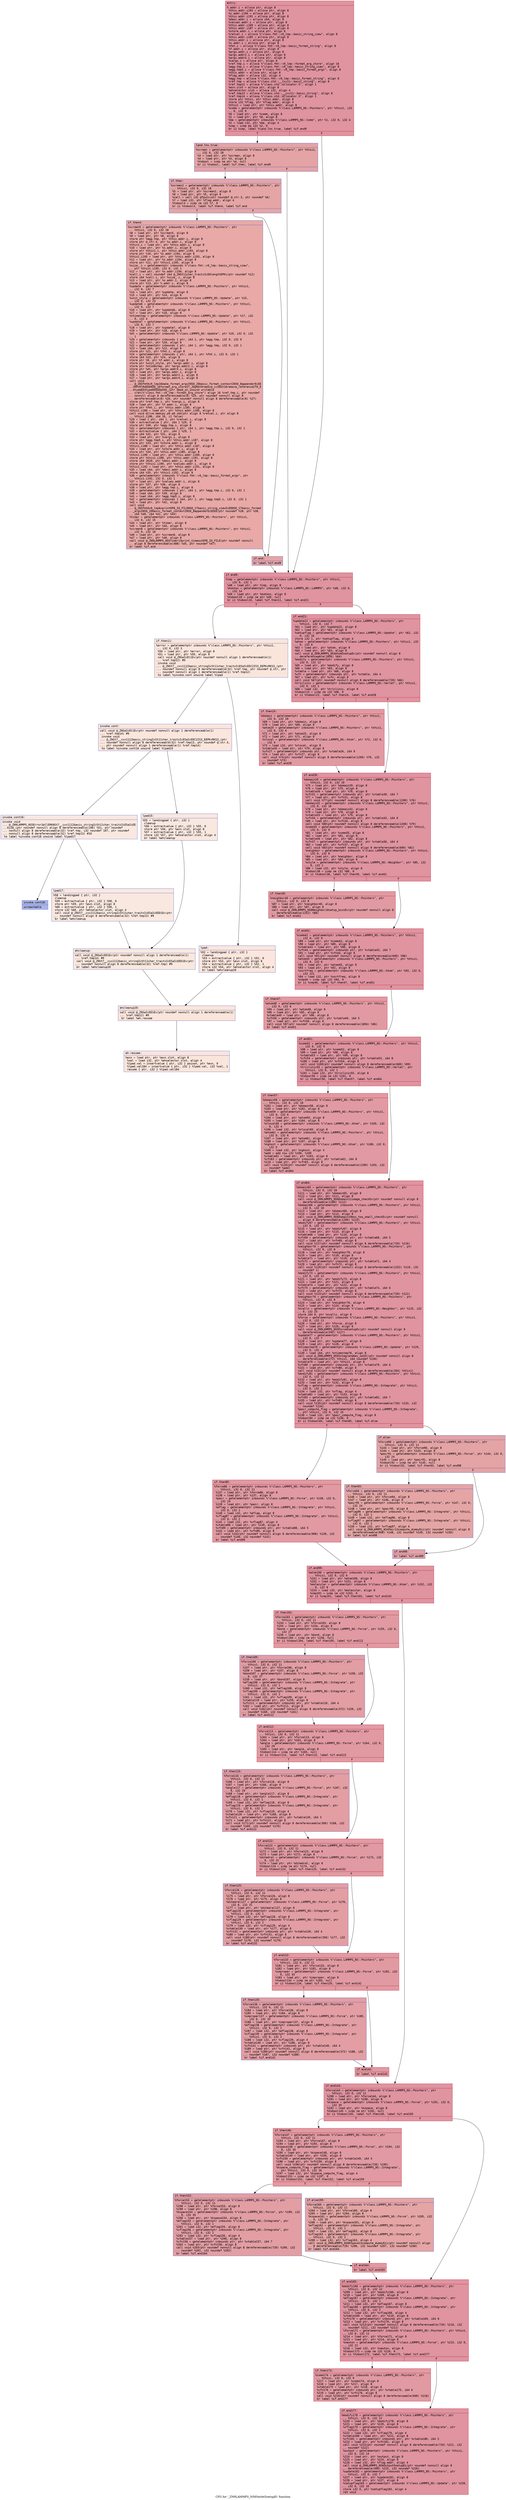 digraph "CFG for '_ZN9LAMMPS_NS6Verlet5setupEi' function" {
	label="CFG for '_ZN9LAMMPS_NS6Verlet5setupEi' function";

	Node0x55f56125e500 [shape=record,color="#b70d28ff", style=filled, fillcolor="#b70d2870" fontname="Courier",label="{entry:\l|  %.addr.i = alloca ptr, align 8\l  %this.addr.i193 = alloca ptr, align 8\l  %s.addr.i194 = alloca ptr, align 8\l  %this.addr.i191 = alloca ptr, align 8\l  %desc.addr.i = alloca i64, align 8\l  %values.addr.i = alloca ptr, align 8\l  %this.addr.i189 = alloca ptr, align 8\l  %this.addr.i187 = alloca ptr, align 8\l  %store.addr.i = alloca ptr, align 8\l  %retval.i = alloca %\"class.fmt::v9_lmp::basic_string_view\", align 8\l  %this.addr.i185 = alloca ptr, align 8\l  %this.addr.i = alloca ptr, align 8\l  %s.addr.i = alloca ptr, align 8\l  %fmt.i = alloca %\"class.fmt::v9_lmp::basic_format_string\", align 8\l  %f.addr.i = alloca ptr, align 8\l  %args.addr.i = alloca ptr, align 8\l  %args.addr2.i = alloca ptr, align 8\l  %args.addr4.i = alloca ptr, align 8\l  %vargs.i = alloca ptr, align 8\l  %ref.tmp.i = alloca %\"class.fmt::v9_lmp::format_arg_store\", align 16\l  %agg.tmp.i = alloca %\"class.fmt::v9_lmp::basic_string_view\", align 8\l  %agg.tmp5.i = alloca %\"class.fmt::v9_lmp::basic_format_args\", align 8\l  %this.addr = alloca ptr, align 8\l  %flag.addr = alloca i32, align 4\l  %agg.tmp = alloca %\"class.fmt::v9_lmp::basic_format_string\", align 8\l  %ref.tmp = alloca %\"class.std::__cxx11::basic_string\", align 8\l  %ref.tmp12 = alloca %\"class.std::allocator.5\", align 1\l  %exn.slot = alloca ptr, align 8\l  %ehselector.slot = alloca i32, align 4\l  %ref.tmp13 = alloca %\"class.std::__cxx11::basic_string\", align 8\l  %ref.tmp14 = alloca %\"class.std::allocator.5\", align 1\l  store ptr %this, ptr %this.addr, align 8\l  store i32 %flag, ptr %flag.addr, align 4\l  %this1 = load ptr, ptr %this.addr, align 8\l  %comm = getelementptr inbounds %\"class.LAMMPS_NS::Pointers\", ptr %this1, i32\l... 0, i32 9\l  %0 = load ptr, ptr %comm, align 8\l  %1 = load ptr, ptr %0, align 8\l  %me = getelementptr inbounds %\"class.LAMMPS_NS::Comm\", ptr %1, i32 0, i32 4\l  %2 = load i32, ptr %me, align 4\l  %cmp = icmp eq i32 %2, 0\l  br i1 %cmp, label %land.lhs.true, label %if.end9\l|{<s0>T|<s1>F}}"];
	Node0x55f56125e500:s0 -> Node0x55f561269cb0[tooltip="entry -> land.lhs.true\nProbability 37.50%" ];
	Node0x55f56125e500:s1 -> Node0x55f561269d30[tooltip="entry -> if.end9\nProbability 62.50%" ];
	Node0x55f561269cb0 [shape=record,color="#3d50c3ff", style=filled, fillcolor="#c32e3170" fontname="Courier",label="{land.lhs.true:\l|  %screen = getelementptr inbounds %\"class.LAMMPS_NS::Pointers\", ptr %this1,\l... i32 0, i32 18\l  %3 = load ptr, ptr %screen, align 8\l  %4 = load ptr, ptr %3, align 8\l  %tobool = icmp ne ptr %4, null\l  br i1 %tobool, label %if.then, label %if.end9\l|{<s0>T|<s1>F}}"];
	Node0x55f561269cb0:s0 -> Node0x55f56126a110[tooltip="land.lhs.true -> if.then\nProbability 62.50%" ];
	Node0x55f561269cb0:s1 -> Node0x55f561269d30[tooltip="land.lhs.true -> if.end9\nProbability 37.50%" ];
	Node0x55f56126a110 [shape=record,color="#3d50c3ff", style=filled, fillcolor="#c5333470" fontname="Courier",label="{if.then:\l|  %screen2 = getelementptr inbounds %\"class.LAMMPS_NS::Pointers\", ptr\l... %this1, i32 0, i32 18\l  %5 = load ptr, ptr %screen2, align 8\l  %6 = load ptr, ptr %5, align 8\l  %call = call i32 @fputs(ptr noundef @.str.3, ptr noundef %6)\l  %7 = load i32, ptr %flag.addr, align 4\l  %tobool3 = icmp ne i32 %7, 0\l  br i1 %tobool3, label %if.then4, label %if.end\l|{<s0>T|<s1>F}}"];
	Node0x55f56126a110:s0 -> Node0x55f56126a6f0[tooltip="if.then -> if.then4\nProbability 62.50%" ];
	Node0x55f56126a110:s1 -> Node0x55f56126a770[tooltip="if.then -> if.end\nProbability 37.50%" ];
	Node0x55f56126a6f0 [shape=record,color="#3d50c3ff", style=filled, fillcolor="#ca3b3770" fontname="Courier",label="{if.then4:\l|  %screen5 = getelementptr inbounds %\"class.LAMMPS_NS::Pointers\", ptr\l... %this1, i32 0, i32 18\l  %8 = load ptr, ptr %screen5, align 8\l  %9 = load ptr, ptr %8, align 8\l  store ptr %agg.tmp, ptr %this.addr.i, align 8\l  store ptr @.str.4, ptr %s.addr.i, align 8\l  %this1.i = load ptr, ptr %this.addr.i, align 8\l  %10 = load ptr, ptr %s.addr.i, align 8\l  store ptr %this1.i, ptr %this.addr.i193, align 8\l  store ptr %10, ptr %s.addr.i194, align 8\l  %this1.i195 = load ptr, ptr %this.addr.i193, align 8\l  %11 = load ptr, ptr %s.addr.i194, align 8\l  store ptr %11, ptr %this1.i195, align 8\l  %size_.i = getelementptr inbounds %\"class.fmt::v9_lmp::basic_string_view\",\l... ptr %this1.i195, i32 0, i32 1\l  %12 = load ptr, ptr %s.addr.i194, align 8\l  %call.i = call noundef i64 @_ZNSt11char_traitsIcE6lengthEPKc(ptr noundef %12)\l  store i64 %call.i, ptr %size_.i, align 8\l  %13 = load ptr, ptr %s.addr.i, align 8\l  store ptr %13, ptr %.addr.i, align 8\l  %update = getelementptr inbounds %\"class.LAMMPS_NS::Pointers\", ptr %this1,\l... i32 0, i32 7\l  %14 = load ptr, ptr %update, align 8\l  %15 = load ptr, ptr %14, align 8\l  %unit_style = getelementptr inbounds %\"class.LAMMPS_NS::Update\", ptr %15,\l... i32 0, i32 23\l  %update6 = getelementptr inbounds %\"class.LAMMPS_NS::Pointers\", ptr %this1,\l... i32 0, i32 7\l  %16 = load ptr, ptr %update6, align 8\l  %17 = load ptr, ptr %16, align 8\l  %ntimestep = getelementptr inbounds %\"class.LAMMPS_NS::Update\", ptr %17, i32\l... 0, i32 4\l  %update7 = getelementptr inbounds %\"class.LAMMPS_NS::Pointers\", ptr %this1,\l... i32 0, i32 7\l  %18 = load ptr, ptr %update7, align 8\l  %19 = load ptr, ptr %18, align 8\l  %dt = getelementptr inbounds %\"class.LAMMPS_NS::Update\", ptr %19, i32 0, i32\l... 1\l  %20 = getelementptr inbounds \{ ptr, i64 \}, ptr %agg.tmp, i32 0, i32 0\l  %21 = load ptr, ptr %20, align 8\l  %22 = getelementptr inbounds \{ ptr, i64 \}, ptr %agg.tmp, i32 0, i32 1\l  %23 = load i64, ptr %22, align 8\l  store ptr %21, ptr %fmt.i, align 8\l  %24 = getelementptr inbounds \{ ptr, i64 \}, ptr %fmt.i, i32 0, i32 1\l  store i64 %23, ptr %24, align 8\l  store ptr %9, ptr %f.addr.i, align 8\l  store ptr %unit_style, ptr %args.addr.i, align 8\l  store ptr %ntimestep, ptr %args.addr2.i, align 8\l  store ptr %dt, ptr %args.addr4.i, align 8\l  %25 = load ptr, ptr %args.addr.i, align 8\l  %26 = load ptr, ptr %args.addr2.i, align 8\l  %27 = load ptr, ptr %args.addr4.i, align 8\l  call void\l... @_ZN3fmt6v9_lmp16make_format_argsINS0_20basic_format_contextINS0_8appenderEcEE\l...JRPcRlRdEEENS0_16format_arg_storeIT_JDpNSt9remove_cvINSt16remove_referenceIT0_E\l...4typeEE4typeEEEEDpOSD_(ptr dead_on_unwind writable\l... sret(%\"class.fmt::v9_lmp::format_arg_store\") align 16 %ref.tmp.i, ptr noundef\l... nonnull align 8 dereferenceable(8) %25, ptr noundef nonnull align 8\l... dereferenceable(8) %26, ptr noundef nonnull align 8 dereferenceable(8) %27)\l  store ptr %ref.tmp.i, ptr %vargs.i, align 8\l  %28 = load ptr, ptr %f.addr.i, align 8\l  store ptr %fmt.i, ptr %this.addr.i185, align 8\l  %this1.i186 = load ptr, ptr %this.addr.i185, align 8\l  call void @llvm.memcpy.p0.p0.i64(ptr align 8 %retval.i, ptr align 8\l... %this1.i186, i64 16, i1 false)\l  %29 = load \{ ptr, i64 \}, ptr %retval.i, align 8\l  %30 = extractvalue \{ ptr, i64 \} %29, 0\l  store ptr %30, ptr %agg.tmp.i, align 8\l  %31 = getelementptr inbounds \{ ptr, i64 \}, ptr %agg.tmp.i, i32 0, i32 1\l  %32 = extractvalue \{ ptr, i64 \} %29, 1\l  store i64 %32, ptr %31, align 8\l  %33 = load ptr, ptr %vargs.i, align 8\l  store ptr %agg.tmp5.i, ptr %this.addr.i187, align 8\l  store ptr %33, ptr %store.addr.i, align 8\l  %this1.i188 = load ptr, ptr %this.addr.i187, align 8\l  %34 = load ptr, ptr %store.addr.i, align 8\l  store ptr %34, ptr %this.addr.i189, align 8\l  %this1.i190 = load ptr, ptr %this.addr.i189, align 8\l  store ptr %this1.i188, ptr %this.addr.i191, align 8\l  store i64 2620, ptr %desc.addr.i, align 8\l  store ptr %this1.i190, ptr %values.addr.i, align 8\l  %this1.i192 = load ptr, ptr %this.addr.i191, align 8\l  %35 = load i64, ptr %desc.addr.i, align 8\l  store i64 %35, ptr %this1.i192, align 8\l  %36 = getelementptr inbounds %\"class.fmt::v9_lmp::basic_format_args\", ptr\l... %this1.i192, i32 0, i32 1\l  %37 = load ptr, ptr %values.addr.i, align 8\l  store ptr %37, ptr %36, align 8\l  %38 = load ptr, ptr %agg.tmp.i, align 8\l  %39 = getelementptr inbounds \{ ptr, i64 \}, ptr %agg.tmp.i, i32 0, i32 1\l  %40 = load i64, ptr %39, align 8\l  %41 = load i64, ptr %agg.tmp5.i, align 8\l  %42 = getelementptr inbounds \{ i64, ptr \}, ptr %agg.tmp5.i, i32 0, i32 1\l  %43 = load ptr, ptr %42, align 8\l  call void\l... @_ZN3fmt6v9_lmp6vprintEP8_IO_FILENS0_17basic_string_viewIcEENS0_17basic_format\l..._argsINS0_20basic_format_contextINS0_8appenderEcEEEE(ptr noundef %28, ptr %38,\l... i64 %40, i64 %41, ptr %43)\l  %timer = getelementptr inbounds %\"class.LAMMPS_NS::Pointers\", ptr %this1,\l... i32 0, i32 15\l  %44 = load ptr, ptr %timer, align 8\l  %45 = load ptr, ptr %44, align 8\l  %screen8 = getelementptr inbounds %\"class.LAMMPS_NS::Pointers\", ptr %this1,\l... i32 0, i32 18\l  %46 = load ptr, ptr %screen8, align 8\l  %47 = load ptr, ptr %46, align 8\l  call void @_ZN9LAMMPS_NS5Timer13print_timeoutEP8_IO_FILE(ptr noundef nonnull\l... align 8 dereferenceable(488) %45, ptr noundef %47)\l  br label %if.end\l}"];
	Node0x55f56126a6f0 -> Node0x55f56126a770[tooltip="if.then4 -> if.end\nProbability 100.00%" ];
	Node0x55f56126a770 [shape=record,color="#3d50c3ff", style=filled, fillcolor="#c5333470" fontname="Courier",label="{if.end:\l|  br label %if.end9\l}"];
	Node0x55f56126a770 -> Node0x55f561269d30[tooltip="if.end -> if.end9\nProbability 100.00%" ];
	Node0x55f561269d30 [shape=record,color="#b70d28ff", style=filled, fillcolor="#b70d2870" fontname="Courier",label="{if.end9:\l|  %lmp = getelementptr inbounds %\"class.LAMMPS_NS::Pointers\", ptr %this1,\l... i32 0, i32 1\l  %48 = load ptr, ptr %lmp, align 8\l  %kokkos = getelementptr inbounds %\"class.LAMMPS_NS::LAMMPS\", ptr %48, i32 0,\l... i32 14\l  %49 = load ptr, ptr %kokkos, align 8\l  %tobool10 = icmp ne ptr %49, null\l  br i1 %tobool10, label %if.then11, label %if.end21\l|{<s0>T|<s1>F}}"];
	Node0x55f561269d30:s0 -> Node0x55f561270aa0[tooltip="if.end9 -> if.then11\nProbability 0.00%" ];
	Node0x55f561269d30:s1 -> Node0x55f561270b20[tooltip="if.end9 -> if.end21\nProbability 100.00%" ];
	Node0x55f561270aa0 [shape=record,color="#3d50c3ff", style=filled, fillcolor="#f4c5ad70" fontname="Courier",label="{if.then11:\l|  %error = getelementptr inbounds %\"class.LAMMPS_NS::Pointers\", ptr %this1,\l... i32 0, i32 3\l  %50 = load ptr, ptr %error, align 8\l  %51 = load ptr, ptr %50, align 8\l  call void @_ZNSaIcEC1Ev(ptr noundef nonnull align 1 dereferenceable(1)\l... %ref.tmp12) #9\l  invoke void\l... @_ZNSt7__cxx1112basic_stringIcSt11char_traitsIcESaIcEEC2IS3_EEPKcRKS3_(ptr\l... noundef nonnull align 8 dereferenceable(32) %ref.tmp, ptr noundef @.str, ptr\l... noundef nonnull align 1 dereferenceable(1) %ref.tmp12)\l          to label %invoke.cont unwind label %lpad\l}"];
	Node0x55f561270aa0 -> Node0x55f561270fb0[tooltip="if.then11 -> invoke.cont\nProbability 50.00%" ];
	Node0x55f561270aa0 -> Node0x55f561271030[tooltip="if.then11 -> lpad\nProbability 50.00%" ];
	Node0x55f561270fb0 [shape=record,color="#3d50c3ff", style=filled, fillcolor="#f3c7b170" fontname="Courier",label="{invoke.cont:\l|  call void @_ZNSaIcEC1Ev(ptr noundef nonnull align 1 dereferenceable(1)\l... %ref.tmp14) #9\l  invoke void\l... @_ZNSt7__cxx1112basic_stringIcSt11char_traitsIcESaIcEEC2IS3_EEPKcRKS3_(ptr\l... noundef nonnull align 8 dereferenceable(32) %ref.tmp13, ptr noundef @.str.5,\l... ptr noundef nonnull align 1 dereferenceable(1) %ref.tmp14)\l          to label %invoke.cont16 unwind label %lpad15\l}"];
	Node0x55f561270fb0 -> Node0x55f5612713b0[tooltip="invoke.cont -> invoke.cont16\nProbability 50.00%" ];
	Node0x55f561270fb0 -> Node0x55f561271400[tooltip="invoke.cont -> lpad15\nProbability 50.00%" ];
	Node0x55f5612713b0 [shape=record,color="#3d50c3ff", style=filled, fillcolor="#f1ccb870" fontname="Courier",label="{invoke.cont16:\l|  invoke void\l... @_ZN9LAMMPS_NS5Error3allERKNSt7__cxx1112basic_stringIcSt11char_traitsIcESaIcEE\l...EiS8_(ptr noundef nonnull align 8 dereferenceable(196) %51, ptr noundef\l... nonnull align 8 dereferenceable(32) %ref.tmp, i32 noundef 107, ptr noundef\l... nonnull align 8 dereferenceable(32) %ref.tmp13) #10\l          to label %invoke.cont18 unwind label %lpad17\l}"];
	Node0x55f5612713b0 -> Node0x55f561271360[tooltip="invoke.cont16 -> invoke.cont18\nProbability 0.00%" ];
	Node0x55f5612713b0 -> Node0x55f561271720[tooltip="invoke.cont16 -> lpad17\nProbability 100.00%" ];
	Node0x55f561271360 [shape=record,color="#3d50c3ff", style=filled, fillcolor="#4358cb70" fontname="Courier",label="{invoke.cont18:\l|  unreachable\l}"];
	Node0x55f561271030 [shape=record,color="#3d50c3ff", style=filled, fillcolor="#f3c7b170" fontname="Courier",label="{lpad:\l|  %52 = landingpad \{ ptr, i32 \}\l          cleanup\l  %53 = extractvalue \{ ptr, i32 \} %52, 0\l  store ptr %53, ptr %exn.slot, align 8\l  %54 = extractvalue \{ ptr, i32 \} %52, 1\l  store i32 %54, ptr %ehselector.slot, align 4\l  br label %ehcleanup20\l}"];
	Node0x55f561271030 -> Node0x55f561271dc0[tooltip="lpad -> ehcleanup20\nProbability 100.00%" ];
	Node0x55f561271400 [shape=record,color="#3d50c3ff", style=filled, fillcolor="#f1ccb870" fontname="Courier",label="{lpad15:\l|  %55 = landingpad \{ ptr, i32 \}\l          cleanup\l  %56 = extractvalue \{ ptr, i32 \} %55, 0\l  store ptr %56, ptr %exn.slot, align 8\l  %57 = extractvalue \{ ptr, i32 \} %55, 1\l  store i32 %57, ptr %ehselector.slot, align 4\l  br label %ehcleanup\l}"];
	Node0x55f561271400 -> Node0x55f561272110[tooltip="lpad15 -> ehcleanup\nProbability 100.00%" ];
	Node0x55f561271720 [shape=record,color="#3d50c3ff", style=filled, fillcolor="#f1ccb870" fontname="Courier",label="{lpad17:\l|  %58 = landingpad \{ ptr, i32 \}\l          cleanup\l  %59 = extractvalue \{ ptr, i32 \} %58, 0\l  store ptr %59, ptr %exn.slot, align 8\l  %60 = extractvalue \{ ptr, i32 \} %58, 1\l  store i32 %60, ptr %ehselector.slot, align 4\l  call void @_ZNSt7__cxx1112basic_stringIcSt11char_traitsIcESaIcEED1Ev(ptr\l... noundef nonnull align 8 dereferenceable(32) %ref.tmp13) #9\l  br label %ehcleanup\l}"];
	Node0x55f561271720 -> Node0x55f561272110[tooltip="lpad17 -> ehcleanup\nProbability 100.00%" ];
	Node0x55f561272110 [shape=record,color="#3d50c3ff", style=filled, fillcolor="#f2cab570" fontname="Courier",label="{ehcleanup:\l|  call void @_ZNSaIcED1Ev(ptr noundef nonnull align 1 dereferenceable(1)\l... %ref.tmp14) #9\l  call void @_ZNSt7__cxx1112basic_stringIcSt11char_traitsIcESaIcEED1Ev(ptr\l... noundef nonnull align 8 dereferenceable(32) %ref.tmp) #9\l  br label %ehcleanup20\l}"];
	Node0x55f561272110 -> Node0x55f561271dc0[tooltip="ehcleanup -> ehcleanup20\nProbability 100.00%" ];
	Node0x55f561271dc0 [shape=record,color="#3d50c3ff", style=filled, fillcolor="#f4c5ad70" fontname="Courier",label="{ehcleanup20:\l|  call void @_ZNSaIcED1Ev(ptr noundef nonnull align 1 dereferenceable(1)\l... %ref.tmp12) #9\l  br label %eh.resume\l}"];
	Node0x55f561271dc0 -> Node0x55f5612729c0[tooltip="ehcleanup20 -> eh.resume\nProbability 100.00%" ];
	Node0x55f561270b20 [shape=record,color="#b70d28ff", style=filled, fillcolor="#b70d2870" fontname="Courier",label="{if.end21:\l|  %update22 = getelementptr inbounds %\"class.LAMMPS_NS::Pointers\", ptr\l... %this1, i32 0, i32 7\l  %61 = load ptr, ptr %update22, align 8\l  %62 = load ptr, ptr %61, align 8\l  %setupflag = getelementptr inbounds %\"class.LAMMPS_NS::Update\", ptr %62, i32\l... 0, i32 16\l  store i32 1, ptr %setupflag, align 4\l  %atom = getelementptr inbounds %\"class.LAMMPS_NS::Pointers\", ptr %this1, i32\l... 0, i32 6\l  %63 = load ptr, ptr %atom, align 8\l  %64 = load ptr, ptr %63, align 8\l  call void @_ZN9LAMMPS_NS4Atom5setupEv(ptr noundef nonnull align 8\l... dereferenceable(1856) %64)\l  %modify = getelementptr inbounds %\"class.LAMMPS_NS::Pointers\", ptr %this1,\l... i32 0, i32 12\l  %65 = load ptr, ptr %modify, align 8\l  %66 = load ptr, ptr %65, align 8\l  %vtable = load ptr, ptr %66, align 8\l  %vfn = getelementptr inbounds ptr, ptr %vtable, i64 4\l  %67 = load ptr, ptr %vfn, align 8\l  call void %67(ptr noundef nonnull align 8 dereferenceable(720) %66)\l  %triclinic = getelementptr inbounds %\"class.LAMMPS_NS::Verlet\", ptr %this1,\l... i32 0, i32 1\l  %68 = load i32, ptr %triclinic, align 8\l  %tobool23 = icmp ne i32 %68, 0\l  br i1 %tobool23, label %if.then24, label %if.end28\l|{<s0>T|<s1>F}}"];
	Node0x55f561270b20:s0 -> Node0x55f5612738c0[tooltip="if.end21 -> if.then24\nProbability 62.50%" ];
	Node0x55f561270b20:s1 -> Node0x55f5612739a0[tooltip="if.end21 -> if.end28\nProbability 37.50%" ];
	Node0x55f5612738c0 [shape=record,color="#b70d28ff", style=filled, fillcolor="#bb1b2c70" fontname="Courier",label="{if.then24:\l|  %domain = getelementptr inbounds %\"class.LAMMPS_NS::Pointers\", ptr %this1,\l... i32 0, i32 10\l  %69 = load ptr, ptr %domain, align 8\l  %70 = load ptr, ptr %69, align 8\l  %atom25 = getelementptr inbounds %\"class.LAMMPS_NS::Pointers\", ptr %this1,\l... i32 0, i32 6\l  %71 = load ptr, ptr %atom25, align 8\l  %72 = load ptr, ptr %71, align 8\l  %nlocal = getelementptr inbounds %\"class.LAMMPS_NS::Atom\", ptr %72, i32 0,\l... i32 4\l  %73 = load i32, ptr %nlocal, align 8\l  %vtable26 = load ptr, ptr %70, align 8\l  %vfn27 = getelementptr inbounds ptr, ptr %vtable26, i64 9\l  %74 = load ptr, ptr %vfn27, align 8\l  call void %74(ptr noundef nonnull align 8 dereferenceable(1200) %70, i32\l... noundef %73)\l  br label %if.end28\l}"];
	Node0x55f5612738c0 -> Node0x55f5612739a0[tooltip="if.then24 -> if.end28\nProbability 100.00%" ];
	Node0x55f5612739a0 [shape=record,color="#b70d28ff", style=filled, fillcolor="#b70d2870" fontname="Courier",label="{if.end28:\l|  %domain29 = getelementptr inbounds %\"class.LAMMPS_NS::Pointers\", ptr\l... %this1, i32 0, i32 10\l  %75 = load ptr, ptr %domain29, align 8\l  %76 = load ptr, ptr %75, align 8\l  %vtable30 = load ptr, ptr %76, align 8\l  %vfn31 = getelementptr inbounds ptr, ptr %vtable30, i64 7\l  %77 = load ptr, ptr %vfn31, align 8\l  call void %77(ptr noundef nonnull align 8 dereferenceable(1200) %76)\l  %domain32 = getelementptr inbounds %\"class.LAMMPS_NS::Pointers\", ptr %this1,\l... i32 0, i32 10\l  %78 = load ptr, ptr %domain32, align 8\l  %79 = load ptr, ptr %78, align 8\l  %vtable33 = load ptr, ptr %79, align 8\l  %vfn34 = getelementptr inbounds ptr, ptr %vtable33, i64 6\l  %80 = load ptr, ptr %vfn34, align 8\l  call void %80(ptr noundef nonnull align 8 dereferenceable(1200) %79)\l  %comm35 = getelementptr inbounds %\"class.LAMMPS_NS::Pointers\", ptr %this1,\l... i32 0, i32 9\l  %81 = load ptr, ptr %comm35, align 8\l  %82 = load ptr, ptr %81, align 8\l  %vtable36 = load ptr, ptr %82, align 8\l  %vfn37 = getelementptr inbounds ptr, ptr %vtable36, i64 4\l  %83 = load ptr, ptr %vfn37, align 8\l  call void %83(ptr noundef nonnull align 8 dereferenceable(600) %82)\l  %neighbor = getelementptr inbounds %\"class.LAMMPS_NS::Pointers\", ptr %this1,\l... i32 0, i32 8\l  %84 = load ptr, ptr %neighbor, align 8\l  %85 = load ptr, ptr %84, align 8\l  %style = getelementptr inbounds %\"class.LAMMPS_NS::Neighbor\", ptr %85, i32\l... 0, i32 1\l  %86 = load i32, ptr %style, align 8\l  %tobool38 = icmp ne i32 %86, 0\l  br i1 %tobool38, label %if.then39, label %if.end41\l|{<s0>T|<s1>F}}"];
	Node0x55f5612739a0:s0 -> Node0x55f561275ca0[tooltip="if.end28 -> if.then39\nProbability 62.50%" ];
	Node0x55f5612739a0:s1 -> Node0x55f561275d80[tooltip="if.end28 -> if.end41\nProbability 37.50%" ];
	Node0x55f561275ca0 [shape=record,color="#b70d28ff", style=filled, fillcolor="#bb1b2c70" fontname="Courier",label="{if.then39:\l|  %neighbor40 = getelementptr inbounds %\"class.LAMMPS_NS::Pointers\", ptr\l... %this1, i32 0, i32 8\l  %87 = load ptr, ptr %neighbor40, align 8\l  %88 = load ptr, ptr %87, align 8\l  call void @_ZN9LAMMPS_NS8Neighbor10setup_binsEv(ptr noundef nonnull align 8\l... dereferenceable(1252) %88)\l  br label %if.end41\l}"];
	Node0x55f561275ca0 -> Node0x55f561275d80[tooltip="if.then39 -> if.end41\nProbability 100.00%" ];
	Node0x55f561275d80 [shape=record,color="#b70d28ff", style=filled, fillcolor="#b70d2870" fontname="Courier",label="{if.end41:\l|  %comm42 = getelementptr inbounds %\"class.LAMMPS_NS::Pointers\", ptr %this1,\l... i32 0, i32 9\l  %89 = load ptr, ptr %comm42, align 8\l  %90 = load ptr, ptr %89, align 8\l  %vtable43 = load ptr, ptr %90, align 8\l  %vfn44 = getelementptr inbounds ptr, ptr %vtable43, i64 7\l  %91 = load ptr, ptr %vfn44, align 8\l  call void %91(ptr noundef nonnull align 8 dereferenceable(600) %90)\l  %atom45 = getelementptr inbounds %\"class.LAMMPS_NS::Pointers\", ptr %this1,\l... i32 0, i32 6\l  %92 = load ptr, ptr %atom45, align 8\l  %93 = load ptr, ptr %92, align 8\l  %sortfreq = getelementptr inbounds %\"class.LAMMPS_NS::Atom\", ptr %93, i32 0,\l... i32 221\l  %94 = load i32, ptr %sortfreq, align 8\l  %cmp46 = icmp sgt i32 %94, 0\l  br i1 %cmp46, label %if.then47, label %if.end51\l|{<s0>T|<s1>F}}"];
	Node0x55f561275d80:s0 -> Node0x55f561276c60[tooltip="if.end41 -> if.then47\nProbability 62.50%" ];
	Node0x55f561275d80:s1 -> Node0x55f561276ce0[tooltip="if.end41 -> if.end51\nProbability 37.50%" ];
	Node0x55f561276c60 [shape=record,color="#b70d28ff", style=filled, fillcolor="#bb1b2c70" fontname="Courier",label="{if.then47:\l|  %atom48 = getelementptr inbounds %\"class.LAMMPS_NS::Pointers\", ptr %this1,\l... i32 0, i32 6\l  %95 = load ptr, ptr %atom48, align 8\l  %96 = load ptr, ptr %95, align 8\l  %vtable49 = load ptr, ptr %96, align 8\l  %vfn50 = getelementptr inbounds ptr, ptr %vtable49, i64 5\l  %97 = load ptr, ptr %vfn50, align 8\l  call void %97(ptr noundef nonnull align 8 dereferenceable(1856) %96)\l  br label %if.end51\l}"];
	Node0x55f561276c60 -> Node0x55f561276ce0[tooltip="if.then47 -> if.end51\nProbability 100.00%" ];
	Node0x55f561276ce0 [shape=record,color="#b70d28ff", style=filled, fillcolor="#b70d2870" fontname="Courier",label="{if.end51:\l|  %comm52 = getelementptr inbounds %\"class.LAMMPS_NS::Pointers\", ptr %this1,\l... i32 0, i32 9\l  %98 = load ptr, ptr %comm52, align 8\l  %99 = load ptr, ptr %98, align 8\l  %vtable53 = load ptr, ptr %99, align 8\l  %vfn54 = getelementptr inbounds ptr, ptr %vtable53, i64 8\l  %100 = load ptr, ptr %vfn54, align 8\l  call void %100(ptr noundef nonnull align 8 dereferenceable(600) %99)\l  %triclinic55 = getelementptr inbounds %\"class.LAMMPS_NS::Verlet\", ptr\l... %this1, i32 0, i32 1\l  %101 = load i32, ptr %triclinic55, align 8\l  %tobool56 = icmp ne i32 %101, 0\l  br i1 %tobool56, label %if.then57, label %if.end64\l|{<s0>T|<s1>F}}"];
	Node0x55f561276ce0:s0 -> Node0x55f561278320[tooltip="if.end51 -> if.then57\nProbability 62.50%" ];
	Node0x55f561276ce0:s1 -> Node0x55f5612783a0[tooltip="if.end51 -> if.end64\nProbability 37.50%" ];
	Node0x55f561278320 [shape=record,color="#b70d28ff", style=filled, fillcolor="#bb1b2c70" fontname="Courier",label="{if.then57:\l|  %domain58 = getelementptr inbounds %\"class.LAMMPS_NS::Pointers\", ptr\l... %this1, i32 0, i32 10\l  %102 = load ptr, ptr %domain58, align 8\l  %103 = load ptr, ptr %102, align 8\l  %atom59 = getelementptr inbounds %\"class.LAMMPS_NS::Pointers\", ptr %this1,\l... i32 0, i32 6\l  %104 = load ptr, ptr %atom59, align 8\l  %105 = load ptr, ptr %104, align 8\l  %nlocal60 = getelementptr inbounds %\"class.LAMMPS_NS::Atom\", ptr %105, i32\l... 0, i32 4\l  %106 = load i32, ptr %nlocal60, align 8\l  %atom61 = getelementptr inbounds %\"class.LAMMPS_NS::Pointers\", ptr %this1,\l... i32 0, i32 6\l  %107 = load ptr, ptr %atom61, align 8\l  %108 = load ptr, ptr %107, align 8\l  %nghost = getelementptr inbounds %\"class.LAMMPS_NS::Atom\", ptr %108, i32 0,\l... i32 5\l  %109 = load i32, ptr %nghost, align 4\l  %add = add nsw i32 %106, %109\l  %vtable62 = load ptr, ptr %103, align 8\l  %vfn63 = getelementptr inbounds ptr, ptr %vtable62, i64 8\l  %110 = load ptr, ptr %vfn63, align 8\l  call void %110(ptr noundef nonnull align 8 dereferenceable(1200) %103, i32\l... noundef %add)\l  br label %if.end64\l}"];
	Node0x55f561278320 -> Node0x55f5612783a0[tooltip="if.then57 -> if.end64\nProbability 100.00%" ];
	Node0x55f5612783a0 [shape=record,color="#b70d28ff", style=filled, fillcolor="#b70d2870" fontname="Courier",label="{if.end64:\l|  %domain65 = getelementptr inbounds %\"class.LAMMPS_NS::Pointers\", ptr\l... %this1, i32 0, i32 10\l  %111 = load ptr, ptr %domain65, align 8\l  %112 = load ptr, ptr %111, align 8\l  call void @_ZN9LAMMPS_NS6Domain11image_checkEv(ptr noundef nonnull align 8\l... dereferenceable(1200) %112)\l  %domain66 = getelementptr inbounds %\"class.LAMMPS_NS::Pointers\", ptr %this1,\l... i32 0, i32 10\l  %113 = load ptr, ptr %domain66, align 8\l  %114 = load ptr, ptr %113, align 8\l  call void @_ZN9LAMMPS_NS6Domain19box_too_small_checkEv(ptr noundef nonnull\l... align 8 dereferenceable(1200) %114)\l  %modify67 = getelementptr inbounds %\"class.LAMMPS_NS::Pointers\", ptr %this1,\l... i32 0, i32 12\l  %115 = load ptr, ptr %modify67, align 8\l  %116 = load ptr, ptr %115, align 8\l  %vtable68 = load ptr, ptr %116, align 8\l  %vfn69 = getelementptr inbounds ptr, ptr %vtable68, i64 5\l  %117 = load ptr, ptr %vfn69, align 8\l  call void %117(ptr noundef nonnull align 8 dereferenceable(720) %116)\l  %neighbor70 = getelementptr inbounds %\"class.LAMMPS_NS::Pointers\", ptr\l... %this1, i32 0, i32 8\l  %118 = load ptr, ptr %neighbor70, align 8\l  %119 = load ptr, ptr %118, align 8\l  %vtable71 = load ptr, ptr %119, align 8\l  %vfn72 = getelementptr inbounds ptr, ptr %vtable71, i64 4\l  %120 = load ptr, ptr %vfn72, align 8\l  call void %120(ptr noundef nonnull align 8 dereferenceable(1252) %119, i32\l... noundef 1)\l  %modify73 = getelementptr inbounds %\"class.LAMMPS_NS::Pointers\", ptr %this1,\l... i32 0, i32 12\l  %121 = load ptr, ptr %modify73, align 8\l  %122 = load ptr, ptr %121, align 8\l  %vtable74 = load ptr, ptr %122, align 8\l  %vfn75 = getelementptr inbounds ptr, ptr %vtable74, i64 6\l  %123 = load ptr, ptr %vfn75, align 8\l  call void %123(ptr noundef nonnull align 8 dereferenceable(720) %122)\l  %neighbor76 = getelementptr inbounds %\"class.LAMMPS_NS::Pointers\", ptr\l... %this1, i32 0, i32 8\l  %124 = load ptr, ptr %neighbor76, align 8\l  %125 = load ptr, ptr %124, align 8\l  %ncalls = getelementptr inbounds %\"class.LAMMPS_NS::Neighbor\", ptr %125, i32\l... 0, i32 25\l  store i64 0, ptr %ncalls, align 8\l  %force = getelementptr inbounds %\"class.LAMMPS_NS::Pointers\", ptr %this1,\l... i32 0, i32 11\l  %126 = load ptr, ptr %force, align 8\l  %127 = load ptr, ptr %126, align 8\l  call void @_ZN9LAMMPS_NS5Force5setupEv(ptr noundef nonnull align 8\l... dereferenceable(592) %127)\l  %update77 = getelementptr inbounds %\"class.LAMMPS_NS::Pointers\", ptr %this1,\l... i32 0, i32 7\l  %128 = load ptr, ptr %update77, align 8\l  %129 = load ptr, ptr %128, align 8\l  %ntimestep78 = getelementptr inbounds %\"class.LAMMPS_NS::Update\", ptr %129,\l... i32 0, i32 4\l  %130 = load i64, ptr %ntimestep78, align 8\l  call void @_ZN9LAMMPS_NS9Integrate6ev_setEl(ptr noundef nonnull align 8\l... dereferenceable(272) %this1, i64 noundef %130)\l  %vtable79 = load ptr, ptr %this1, align 8\l  %vfn80 = getelementptr inbounds ptr, ptr %vtable79, i64 6\l  %131 = load ptr, ptr %vfn80, align 8\l  call void %131(ptr noundef nonnull align 8 dereferenceable(284) %this1)\l  %modify81 = getelementptr inbounds %\"class.LAMMPS_NS::Pointers\", ptr %this1,\l... i32 0, i32 12\l  %132 = load ptr, ptr %modify81, align 8\l  %133 = load ptr, ptr %132, align 8\l  %vflag = getelementptr inbounds %\"class.LAMMPS_NS::Integrate\", ptr %this1,\l... i32 0, i32 2\l  %134 = load i32, ptr %vflag, align 4\l  %vtable82 = load ptr, ptr %133, align 8\l  %vfn83 = getelementptr inbounds ptr, ptr %vtable82, i64 7\l  %135 = load ptr, ptr %vfn83, align 8\l  call void %135(ptr noundef nonnull align 8 dereferenceable(720) %133, i32\l... noundef %134)\l  %pair_compute_flag = getelementptr inbounds %\"class.LAMMPS_NS::Integrate\",\l... ptr %this1, i32 0, i32 15\l  %136 = load i32, ptr %pair_compute_flag, align 8\l  %tobool84 = icmp ne i32 %136, 0\l  br i1 %tobool84, label %if.then85, label %if.else\l|{<s0>T|<s1>F}}"];
	Node0x55f5612783a0:s0 -> Node0x55f56127c0d0[tooltip="if.end64 -> if.then85\nProbability 62.50%" ];
	Node0x55f5612783a0:s1 -> Node0x55f56127c180[tooltip="if.end64 -> if.else\nProbability 37.50%" ];
	Node0x55f56127c0d0 [shape=record,color="#b70d28ff", style=filled, fillcolor="#bb1b2c70" fontname="Courier",label="{if.then85:\l|  %force86 = getelementptr inbounds %\"class.LAMMPS_NS::Pointers\", ptr\l... %this1, i32 0, i32 11\l  %137 = load ptr, ptr %force86, align 8\l  %138 = load ptr, ptr %137, align 8\l  %pair = getelementptr inbounds %\"class.LAMMPS_NS::Force\", ptr %138, i32 0,\l... i32 24\l  %139 = load ptr, ptr %pair, align 8\l  %eflag = getelementptr inbounds %\"class.LAMMPS_NS::Integrate\", ptr %this1,\l... i32 0, i32 1\l  %140 = load i32, ptr %eflag, align 8\l  %vflag87 = getelementptr inbounds %\"class.LAMMPS_NS::Integrate\", ptr %this1,\l... i32 0, i32 2\l  %141 = load i32, ptr %vflag87, align 4\l  %vtable88 = load ptr, ptr %139, align 8\l  %vfn89 = getelementptr inbounds ptr, ptr %vtable88, i64 5\l  %142 = load ptr, ptr %vfn89, align 8\l  call void %142(ptr noundef nonnull align 8 dereferenceable(908) %139, i32\l... noundef %140, i32 noundef %141)\l  br label %if.end99\l}"];
	Node0x55f56127c0d0 -> Node0x55f56127cb70[tooltip="if.then85 -> if.end99\nProbability 100.00%" ];
	Node0x55f56127c180 [shape=record,color="#3d50c3ff", style=filled, fillcolor="#c32e3170" fontname="Courier",label="{if.else:\l|  %force90 = getelementptr inbounds %\"class.LAMMPS_NS::Pointers\", ptr\l... %this1, i32 0, i32 11\l  %143 = load ptr, ptr %force90, align 8\l  %144 = load ptr, ptr %143, align 8\l  %pair91 = getelementptr inbounds %\"class.LAMMPS_NS::Force\", ptr %144, i32 0,\l... i32 24\l  %145 = load ptr, ptr %pair91, align 8\l  %tobool92 = icmp ne ptr %145, null\l  br i1 %tobool92, label %if.then93, label %if.end98\l|{<s0>T|<s1>F}}"];
	Node0x55f56127c180:s0 -> Node0x55f56127d050[tooltip="if.else -> if.then93\nProbability 62.50%" ];
	Node0x55f56127c180:s1 -> Node0x55f56127d0d0[tooltip="if.else -> if.end98\nProbability 37.50%" ];
	Node0x55f56127d050 [shape=record,color="#3d50c3ff", style=filled, fillcolor="#c5333470" fontname="Courier",label="{if.then93:\l|  %force94 = getelementptr inbounds %\"class.LAMMPS_NS::Pointers\", ptr\l... %this1, i32 0, i32 11\l  %146 = load ptr, ptr %force94, align 8\l  %147 = load ptr, ptr %146, align 8\l  %pair95 = getelementptr inbounds %\"class.LAMMPS_NS::Force\", ptr %147, i32 0,\l... i32 24\l  %148 = load ptr, ptr %pair95, align 8\l  %eflag96 = getelementptr inbounds %\"class.LAMMPS_NS::Integrate\", ptr %this1,\l... i32 0, i32 1\l  %149 = load i32, ptr %eflag96, align 8\l  %vflag97 = getelementptr inbounds %\"class.LAMMPS_NS::Integrate\", ptr %this1,\l... i32 0, i32 2\l  %150 = load i32, ptr %vflag97, align 4\l  call void @_ZN9LAMMPS_NS4Pair13compute_dummyEii(ptr noundef nonnull align 8\l... dereferenceable(908) %148, i32 noundef %149, i32 noundef %150)\l  br label %if.end98\l}"];
	Node0x55f56127d050 -> Node0x55f56127d0d0[tooltip="if.then93 -> if.end98\nProbability 100.00%" ];
	Node0x55f56127d0d0 [shape=record,color="#3d50c3ff", style=filled, fillcolor="#c32e3170" fontname="Courier",label="{if.end98:\l|  br label %if.end99\l}"];
	Node0x55f56127d0d0 -> Node0x55f56127cb70[tooltip="if.end98 -> if.end99\nProbability 100.00%" ];
	Node0x55f56127cb70 [shape=record,color="#b70d28ff", style=filled, fillcolor="#b70d2870" fontname="Courier",label="{if.end99:\l|  %atom100 = getelementptr inbounds %\"class.LAMMPS_NS::Pointers\", ptr\l... %this1, i32 0, i32 6\l  %151 = load ptr, ptr %atom100, align 8\l  %152 = load ptr, ptr %151, align 8\l  %molecular = getelementptr inbounds %\"class.LAMMPS_NS::Atom\", ptr %152, i32\l... 0, i32 8\l  %153 = load i32, ptr %molecular, align 8\l  %cmp101 = icmp ne i32 %153, 0\l  br i1 %cmp101, label %if.then102, label %if.end143\l|{<s0>T|<s1>F}}"];
	Node0x55f56127cb70:s0 -> Node0x55f56127de40[tooltip="if.end99 -> if.then102\nProbability 62.50%" ];
	Node0x55f56127cb70:s1 -> Node0x55f56127dec0[tooltip="if.end99 -> if.end143\nProbability 37.50%" ];
	Node0x55f56127de40 [shape=record,color="#b70d28ff", style=filled, fillcolor="#bb1b2c70" fontname="Courier",label="{if.then102:\l|  %force103 = getelementptr inbounds %\"class.LAMMPS_NS::Pointers\", ptr\l... %this1, i32 0, i32 11\l  %154 = load ptr, ptr %force103, align 8\l  %155 = load ptr, ptr %154, align 8\l  %bond = getelementptr inbounds %\"class.LAMMPS_NS::Force\", ptr %155, i32 0,\l... i32 27\l  %156 = load ptr, ptr %bond, align 8\l  %tobool104 = icmp ne ptr %156, null\l  br i1 %tobool104, label %if.then105, label %if.end112\l|{<s0>T|<s1>F}}"];
	Node0x55f56127de40:s0 -> Node0x55f56127e430[tooltip="if.then102 -> if.then105\nProbability 62.50%" ];
	Node0x55f56127de40:s1 -> Node0x55f561266910[tooltip="if.then102 -> if.end112\nProbability 37.50%" ];
	Node0x55f56127e430 [shape=record,color="#3d50c3ff", style=filled, fillcolor="#be242e70" fontname="Courier",label="{if.then105:\l|  %force106 = getelementptr inbounds %\"class.LAMMPS_NS::Pointers\", ptr\l... %this1, i32 0, i32 11\l  %157 = load ptr, ptr %force106, align 8\l  %158 = load ptr, ptr %157, align 8\l  %bond107 = getelementptr inbounds %\"class.LAMMPS_NS::Force\", ptr %158, i32\l... 0, i32 27\l  %159 = load ptr, ptr %bond107, align 8\l  %eflag108 = getelementptr inbounds %\"class.LAMMPS_NS::Integrate\", ptr\l... %this1, i32 0, i32 1\l  %160 = load i32, ptr %eflag108, align 8\l  %vflag109 = getelementptr inbounds %\"class.LAMMPS_NS::Integrate\", ptr\l... %this1, i32 0, i32 2\l  %161 = load i32, ptr %vflag109, align 4\l  %vtable110 = load ptr, ptr %159, align 8\l  %vfn111 = getelementptr inbounds ptr, ptr %vtable110, i64 4\l  %162 = load ptr, ptr %vfn111, align 8\l  call void %162(ptr noundef nonnull align 8 dereferenceable(372) %159, i32\l... noundef %160, i32 noundef %161)\l  br label %if.end112\l}"];
	Node0x55f56127e430 -> Node0x55f561266910[tooltip="if.then105 -> if.end112\nProbability 100.00%" ];
	Node0x55f561266910 [shape=record,color="#b70d28ff", style=filled, fillcolor="#bb1b2c70" fontname="Courier",label="{if.end112:\l|  %force113 = getelementptr inbounds %\"class.LAMMPS_NS::Pointers\", ptr\l... %this1, i32 0, i32 11\l  %163 = load ptr, ptr %force113, align 8\l  %164 = load ptr, ptr %163, align 8\l  %angle = getelementptr inbounds %\"class.LAMMPS_NS::Force\", ptr %164, i32 0,\l... i32 29\l  %165 = load ptr, ptr %angle, align 8\l  %tobool114 = icmp ne ptr %165, null\l  br i1 %tobool114, label %if.then115, label %if.end122\l|{<s0>T|<s1>F}}"];
	Node0x55f561266910:s0 -> Node0x55f561274d10[tooltip="if.end112 -> if.then115\nProbability 62.50%" ];
	Node0x55f561266910:s1 -> Node0x55f561274d90[tooltip="if.end112 -> if.end122\nProbability 37.50%" ];
	Node0x55f561274d10 [shape=record,color="#3d50c3ff", style=filled, fillcolor="#be242e70" fontname="Courier",label="{if.then115:\l|  %force116 = getelementptr inbounds %\"class.LAMMPS_NS::Pointers\", ptr\l... %this1, i32 0, i32 11\l  %166 = load ptr, ptr %force116, align 8\l  %167 = load ptr, ptr %166, align 8\l  %angle117 = getelementptr inbounds %\"class.LAMMPS_NS::Force\", ptr %167, i32\l... 0, i32 29\l  %168 = load ptr, ptr %angle117, align 8\l  %eflag118 = getelementptr inbounds %\"class.LAMMPS_NS::Integrate\", ptr\l... %this1, i32 0, i32 1\l  %169 = load i32, ptr %eflag118, align 8\l  %vflag119 = getelementptr inbounds %\"class.LAMMPS_NS::Integrate\", ptr\l... %this1, i32 0, i32 2\l  %170 = load i32, ptr %vflag119, align 4\l  %vtable120 = load ptr, ptr %168, align 8\l  %vfn121 = getelementptr inbounds ptr, ptr %vtable120, i64 3\l  %171 = load ptr, ptr %vfn121, align 8\l  call void %171(ptr noundef nonnull align 8 dereferenceable(360) %168, i32\l... noundef %169, i32 noundef %170)\l  br label %if.end122\l}"];
	Node0x55f561274d10 -> Node0x55f561274d90[tooltip="if.then115 -> if.end122\nProbability 100.00%" ];
	Node0x55f561274d90 [shape=record,color="#b70d28ff", style=filled, fillcolor="#bb1b2c70" fontname="Courier",label="{if.end122:\l|  %force123 = getelementptr inbounds %\"class.LAMMPS_NS::Pointers\", ptr\l... %this1, i32 0, i32 11\l  %172 = load ptr, ptr %force123, align 8\l  %173 = load ptr, ptr %172, align 8\l  %dihedral = getelementptr inbounds %\"class.LAMMPS_NS::Force\", ptr %173, i32\l... 0, i32 31\l  %174 = load ptr, ptr %dihedral, align 8\l  %tobool124 = icmp ne ptr %174, null\l  br i1 %tobool124, label %if.then125, label %if.end132\l|{<s0>T|<s1>F}}"];
	Node0x55f561274d90:s0 -> Node0x55f561267b60[tooltip="if.end122 -> if.then125\nProbability 62.50%" ];
	Node0x55f561274d90:s1 -> Node0x55f561267be0[tooltip="if.end122 -> if.end132\nProbability 37.50%" ];
	Node0x55f561267b60 [shape=record,color="#3d50c3ff", style=filled, fillcolor="#be242e70" fontname="Courier",label="{if.then125:\l|  %force126 = getelementptr inbounds %\"class.LAMMPS_NS::Pointers\", ptr\l... %this1, i32 0, i32 11\l  %175 = load ptr, ptr %force126, align 8\l  %176 = load ptr, ptr %175, align 8\l  %dihedral127 = getelementptr inbounds %\"class.LAMMPS_NS::Force\", ptr %176,\l... i32 0, i32 31\l  %177 = load ptr, ptr %dihedral127, align 8\l  %eflag128 = getelementptr inbounds %\"class.LAMMPS_NS::Integrate\", ptr\l... %this1, i32 0, i32 1\l  %178 = load i32, ptr %eflag128, align 8\l  %vflag129 = getelementptr inbounds %\"class.LAMMPS_NS::Integrate\", ptr\l... %this1, i32 0, i32 2\l  %179 = load i32, ptr %vflag129, align 4\l  %vtable130 = load ptr, ptr %177, align 8\l  %vfn131 = getelementptr inbounds ptr, ptr %vtable130, i64 4\l  %180 = load ptr, ptr %vfn131, align 8\l  call void %180(ptr noundef nonnull align 8 dereferenceable(356) %177, i32\l... noundef %178, i32 noundef %179)\l  br label %if.end132\l}"];
	Node0x55f561267b60 -> Node0x55f561267be0[tooltip="if.then125 -> if.end132\nProbability 100.00%" ];
	Node0x55f561267be0 [shape=record,color="#b70d28ff", style=filled, fillcolor="#bb1b2c70" fontname="Courier",label="{if.end132:\l|  %force133 = getelementptr inbounds %\"class.LAMMPS_NS::Pointers\", ptr\l... %this1, i32 0, i32 11\l  %181 = load ptr, ptr %force133, align 8\l  %182 = load ptr, ptr %181, align 8\l  %improper = getelementptr inbounds %\"class.LAMMPS_NS::Force\", ptr %182, i32\l... 0, i32 33\l  %183 = load ptr, ptr %improper, align 8\l  %tobool134 = icmp ne ptr %183, null\l  br i1 %tobool134, label %if.then135, label %if.end142\l|{<s0>T|<s1>F}}"];
	Node0x55f561267be0:s0 -> Node0x55f561283eb0[tooltip="if.end132 -> if.then135\nProbability 62.50%" ];
	Node0x55f561267be0:s1 -> Node0x55f561283f00[tooltip="if.end132 -> if.end142\nProbability 37.50%" ];
	Node0x55f561283eb0 [shape=record,color="#3d50c3ff", style=filled, fillcolor="#be242e70" fontname="Courier",label="{if.then135:\l|  %force136 = getelementptr inbounds %\"class.LAMMPS_NS::Pointers\", ptr\l... %this1, i32 0, i32 11\l  %184 = load ptr, ptr %force136, align 8\l  %185 = load ptr, ptr %184, align 8\l  %improper137 = getelementptr inbounds %\"class.LAMMPS_NS::Force\", ptr %185,\l... i32 0, i32 33\l  %186 = load ptr, ptr %improper137, align 8\l  %eflag138 = getelementptr inbounds %\"class.LAMMPS_NS::Integrate\", ptr\l... %this1, i32 0, i32 1\l  %187 = load i32, ptr %eflag138, align 8\l  %vflag139 = getelementptr inbounds %\"class.LAMMPS_NS::Integrate\", ptr\l... %this1, i32 0, i32 2\l  %188 = load i32, ptr %vflag139, align 4\l  %vtable140 = load ptr, ptr %186, align 8\l  %vfn141 = getelementptr inbounds ptr, ptr %vtable140, i64 4\l  %189 = load ptr, ptr %vfn141, align 8\l  call void %189(ptr noundef nonnull align 8 dereferenceable(372) %186, i32\l... noundef %187, i32 noundef %188)\l  br label %if.end142\l}"];
	Node0x55f561283eb0 -> Node0x55f561283f00[tooltip="if.then135 -> if.end142\nProbability 100.00%" ];
	Node0x55f561283f00 [shape=record,color="#b70d28ff", style=filled, fillcolor="#bb1b2c70" fontname="Courier",label="{if.end142:\l|  br label %if.end143\l}"];
	Node0x55f561283f00 -> Node0x55f56127dec0[tooltip="if.end142 -> if.end143\nProbability 100.00%" ];
	Node0x55f56127dec0 [shape=record,color="#b70d28ff", style=filled, fillcolor="#b70d2870" fontname="Courier",label="{if.end143:\l|  %force144 = getelementptr inbounds %\"class.LAMMPS_NS::Pointers\", ptr\l... %this1, i32 0, i32 11\l  %190 = load ptr, ptr %force144, align 8\l  %191 = load ptr, ptr %190, align 8\l  %kspace = getelementptr inbounds %\"class.LAMMPS_NS::Force\", ptr %191, i32 0,\l... i32 35\l  %192 = load ptr, ptr %kspace, align 8\l  %tobool145 = icmp ne ptr %192, null\l  br i1 %tobool145, label %if.then146, label %if.end165\l|{<s0>T|<s1>F}}"];
	Node0x55f56127dec0:s0 -> Node0x55f561277200[tooltip="if.end143 -> if.then146\nProbability 62.50%" ];
	Node0x55f56127dec0:s1 -> Node0x55f561277280[tooltip="if.end143 -> if.end165\nProbability 37.50%" ];
	Node0x55f561277200 [shape=record,color="#b70d28ff", style=filled, fillcolor="#bb1b2c70" fontname="Courier",label="{if.then146:\l|  %force147 = getelementptr inbounds %\"class.LAMMPS_NS::Pointers\", ptr\l... %this1, i32 0, i32 11\l  %193 = load ptr, ptr %force147, align 8\l  %194 = load ptr, ptr %193, align 8\l  %kspace148 = getelementptr inbounds %\"class.LAMMPS_NS::Force\", ptr %194, i32\l... 0, i32 35\l  %195 = load ptr, ptr %kspace148, align 8\l  %vtable149 = load ptr, ptr %195, align 8\l  %vfn150 = getelementptr inbounds ptr, ptr %vtable149, i64 5\l  %196 = load ptr, ptr %vfn150, align 8\l  call void %196(ptr noundef nonnull align 8 dereferenceable(720) %195)\l  %kspace_compute_flag = getelementptr inbounds %\"class.LAMMPS_NS::Integrate\",\l... ptr %this1, i32 0, i32 16\l  %197 = load i32, ptr %kspace_compute_flag, align 4\l  %tobool151 = icmp ne i32 %197, 0\l  br i1 %tobool151, label %if.then152, label %if.else159\l|{<s0>T|<s1>F}}"];
	Node0x55f561277200:s0 -> Node0x55f561277c80[tooltip="if.then146 -> if.then152\nProbability 62.50%" ];
	Node0x55f561277200:s1 -> Node0x55f561277cd0[tooltip="if.then146 -> if.else159\nProbability 37.50%" ];
	Node0x55f561277c80 [shape=record,color="#3d50c3ff", style=filled, fillcolor="#be242e70" fontname="Courier",label="{if.then152:\l|  %force153 = getelementptr inbounds %\"class.LAMMPS_NS::Pointers\", ptr\l... %this1, i32 0, i32 11\l  %198 = load ptr, ptr %force153, align 8\l  %199 = load ptr, ptr %198, align 8\l  %kspace154 = getelementptr inbounds %\"class.LAMMPS_NS::Force\", ptr %199, i32\l... 0, i32 35\l  %200 = load ptr, ptr %kspace154, align 8\l  %eflag155 = getelementptr inbounds %\"class.LAMMPS_NS::Integrate\", ptr\l... %this1, i32 0, i32 1\l  %201 = load i32, ptr %eflag155, align 8\l  %vflag156 = getelementptr inbounds %\"class.LAMMPS_NS::Integrate\", ptr\l... %this1, i32 0, i32 2\l  %202 = load i32, ptr %vflag156, align 4\l  %vtable157 = load ptr, ptr %200, align 8\l  %vfn158 = getelementptr inbounds ptr, ptr %vtable157, i64 7\l  %203 = load ptr, ptr %vfn158, align 8\l  call void %203(ptr noundef nonnull align 8 dereferenceable(720) %200, i32\l... noundef %201, i32 noundef %202)\l  br label %if.end164\l}"];
	Node0x55f561277c80 -> Node0x55f5612872b0[tooltip="if.then152 -> if.end164\nProbability 100.00%" ];
	Node0x55f561277cd0 [shape=record,color="#3d50c3ff", style=filled, fillcolor="#c5333470" fontname="Courier",label="{if.else159:\l|  %force160 = getelementptr inbounds %\"class.LAMMPS_NS::Pointers\", ptr\l... %this1, i32 0, i32 11\l  %204 = load ptr, ptr %force160, align 8\l  %205 = load ptr, ptr %204, align 8\l  %kspace161 = getelementptr inbounds %\"class.LAMMPS_NS::Force\", ptr %205, i32\l... 0, i32 35\l  %206 = load ptr, ptr %kspace161, align 8\l  %eflag162 = getelementptr inbounds %\"class.LAMMPS_NS::Integrate\", ptr\l... %this1, i32 0, i32 1\l  %207 = load i32, ptr %eflag162, align 8\l  %vflag163 = getelementptr inbounds %\"class.LAMMPS_NS::Integrate\", ptr\l... %this1, i32 0, i32 2\l  %208 = load i32, ptr %vflag163, align 4\l  call void @_ZN9LAMMPS_NS6KSpace13compute_dummyEii(ptr noundef nonnull align\l... 8 dereferenceable(720) %206, i32 noundef %207, i32 noundef %208)\l  br label %if.end164\l}"];
	Node0x55f561277cd0 -> Node0x55f5612872b0[tooltip="if.else159 -> if.end164\nProbability 100.00%" ];
	Node0x55f5612872b0 [shape=record,color="#b70d28ff", style=filled, fillcolor="#bb1b2c70" fontname="Courier",label="{if.end164:\l|  br label %if.end165\l}"];
	Node0x55f5612872b0 -> Node0x55f561277280[tooltip="if.end164 -> if.end165\nProbability 100.00%" ];
	Node0x55f561277280 [shape=record,color="#b70d28ff", style=filled, fillcolor="#b70d2870" fontname="Courier",label="{if.end165:\l|  %modify166 = getelementptr inbounds %\"class.LAMMPS_NS::Pointers\", ptr\l... %this1, i32 0, i32 12\l  %209 = load ptr, ptr %modify166, align 8\l  %210 = load ptr, ptr %209, align 8\l  %eflag167 = getelementptr inbounds %\"class.LAMMPS_NS::Integrate\", ptr\l... %this1, i32 0, i32 1\l  %211 = load i32, ptr %eflag167, align 8\l  %vflag168 = getelementptr inbounds %\"class.LAMMPS_NS::Integrate\", ptr\l... %this1, i32 0, i32 2\l  %212 = load i32, ptr %vflag168, align 4\l  %vtable169 = load ptr, ptr %210, align 8\l  %vfn170 = getelementptr inbounds ptr, ptr %vtable169, i64 8\l  %213 = load ptr, ptr %vfn170, align 8\l  call void %213(ptr noundef nonnull align 8 dereferenceable(720) %210, i32\l... noundef %211, i32 noundef %212)\l  %force171 = getelementptr inbounds %\"class.LAMMPS_NS::Pointers\", ptr %this1,\l... i32 0, i32 11\l  %214 = load ptr, ptr %force171, align 8\l  %215 = load ptr, ptr %214, align 8\l  %newton = getelementptr inbounds %\"class.LAMMPS_NS::Force\", ptr %215, i32 0,\l... i32 21\l  %216 = load i32, ptr %newton, align 8\l  %tobool172 = icmp ne i32 %216, 0\l  br i1 %tobool172, label %if.then173, label %if.end177\l|{<s0>T|<s1>F}}"];
	Node0x55f561277280:s0 -> Node0x55f561288880[tooltip="if.end165 -> if.then173\nProbability 62.50%" ];
	Node0x55f561277280:s1 -> Node0x55f561288900[tooltip="if.end165 -> if.end177\nProbability 37.50%" ];
	Node0x55f561288880 [shape=record,color="#b70d28ff", style=filled, fillcolor="#bb1b2c70" fontname="Courier",label="{if.then173:\l|  %comm174 = getelementptr inbounds %\"class.LAMMPS_NS::Pointers\", ptr\l... %this1, i32 0, i32 9\l  %217 = load ptr, ptr %comm174, align 8\l  %218 = load ptr, ptr %217, align 8\l  %vtable175 = load ptr, ptr %218, align 8\l  %vfn176 = getelementptr inbounds ptr, ptr %vtable175, i64 6\l  %219 = load ptr, ptr %vfn176, align 8\l  call void %219(ptr noundef nonnull align 8 dereferenceable(600) %218)\l  br label %if.end177\l}"];
	Node0x55f561288880 -> Node0x55f561288900[tooltip="if.then173 -> if.end177\nProbability 100.00%" ];
	Node0x55f561288900 [shape=record,color="#b70d28ff", style=filled, fillcolor="#b70d2870" fontname="Courier",label="{if.end177:\l|  %modify178 = getelementptr inbounds %\"class.LAMMPS_NS::Pointers\", ptr\l... %this1, i32 0, i32 12\l  %220 = load ptr, ptr %modify178, align 8\l  %221 = load ptr, ptr %220, align 8\l  %vflag179 = getelementptr inbounds %\"class.LAMMPS_NS::Integrate\", ptr\l... %this1, i32 0, i32 2\l  %222 = load i32, ptr %vflag179, align 4\l  %vtable180 = load ptr, ptr %221, align 8\l  %vfn181 = getelementptr inbounds ptr, ptr %vtable180, i64 3\l  %223 = load ptr, ptr %vfn181, align 8\l  call void %223(ptr noundef nonnull align 8 dereferenceable(720) %221, i32\l... noundef %222)\l  %output = getelementptr inbounds %\"class.LAMMPS_NS::Pointers\", ptr %this1,\l... i32 0, i32 14\l  %224 = load ptr, ptr %output, align 8\l  %225 = load ptr, ptr %224, align 8\l  %226 = load i32, ptr %flag.addr, align 4\l  call void @_ZN9LAMMPS_NS6Output5setupEi(ptr noundef nonnull align 8\l... dereferenceable(496) %225, i32 noundef %226)\l  %update182 = getelementptr inbounds %\"class.LAMMPS_NS::Pointers\", ptr\l... %this1, i32 0, i32 7\l  %227 = load ptr, ptr %update182, align 8\l  %228 = load ptr, ptr %227, align 8\l  %setupflag183 = getelementptr inbounds %\"class.LAMMPS_NS::Update\", ptr %228,\l... i32 0, i32 16\l  store i32 0, ptr %setupflag183, align 4\l  ret void\l}"];
	Node0x55f5612729c0 [shape=record,color="#3d50c3ff", style=filled, fillcolor="#f4c5ad70" fontname="Courier",label="{eh.resume:\l|  %exn = load ptr, ptr %exn.slot, align 8\l  %sel = load i32, ptr %ehselector.slot, align 4\l  %lpad.val = insertvalue \{ ptr, i32 \} poison, ptr %exn, 0\l  %lpad.val184 = insertvalue \{ ptr, i32 \} %lpad.val, i32 %sel, 1\l  resume \{ ptr, i32 \} %lpad.val184\l}"];
}

